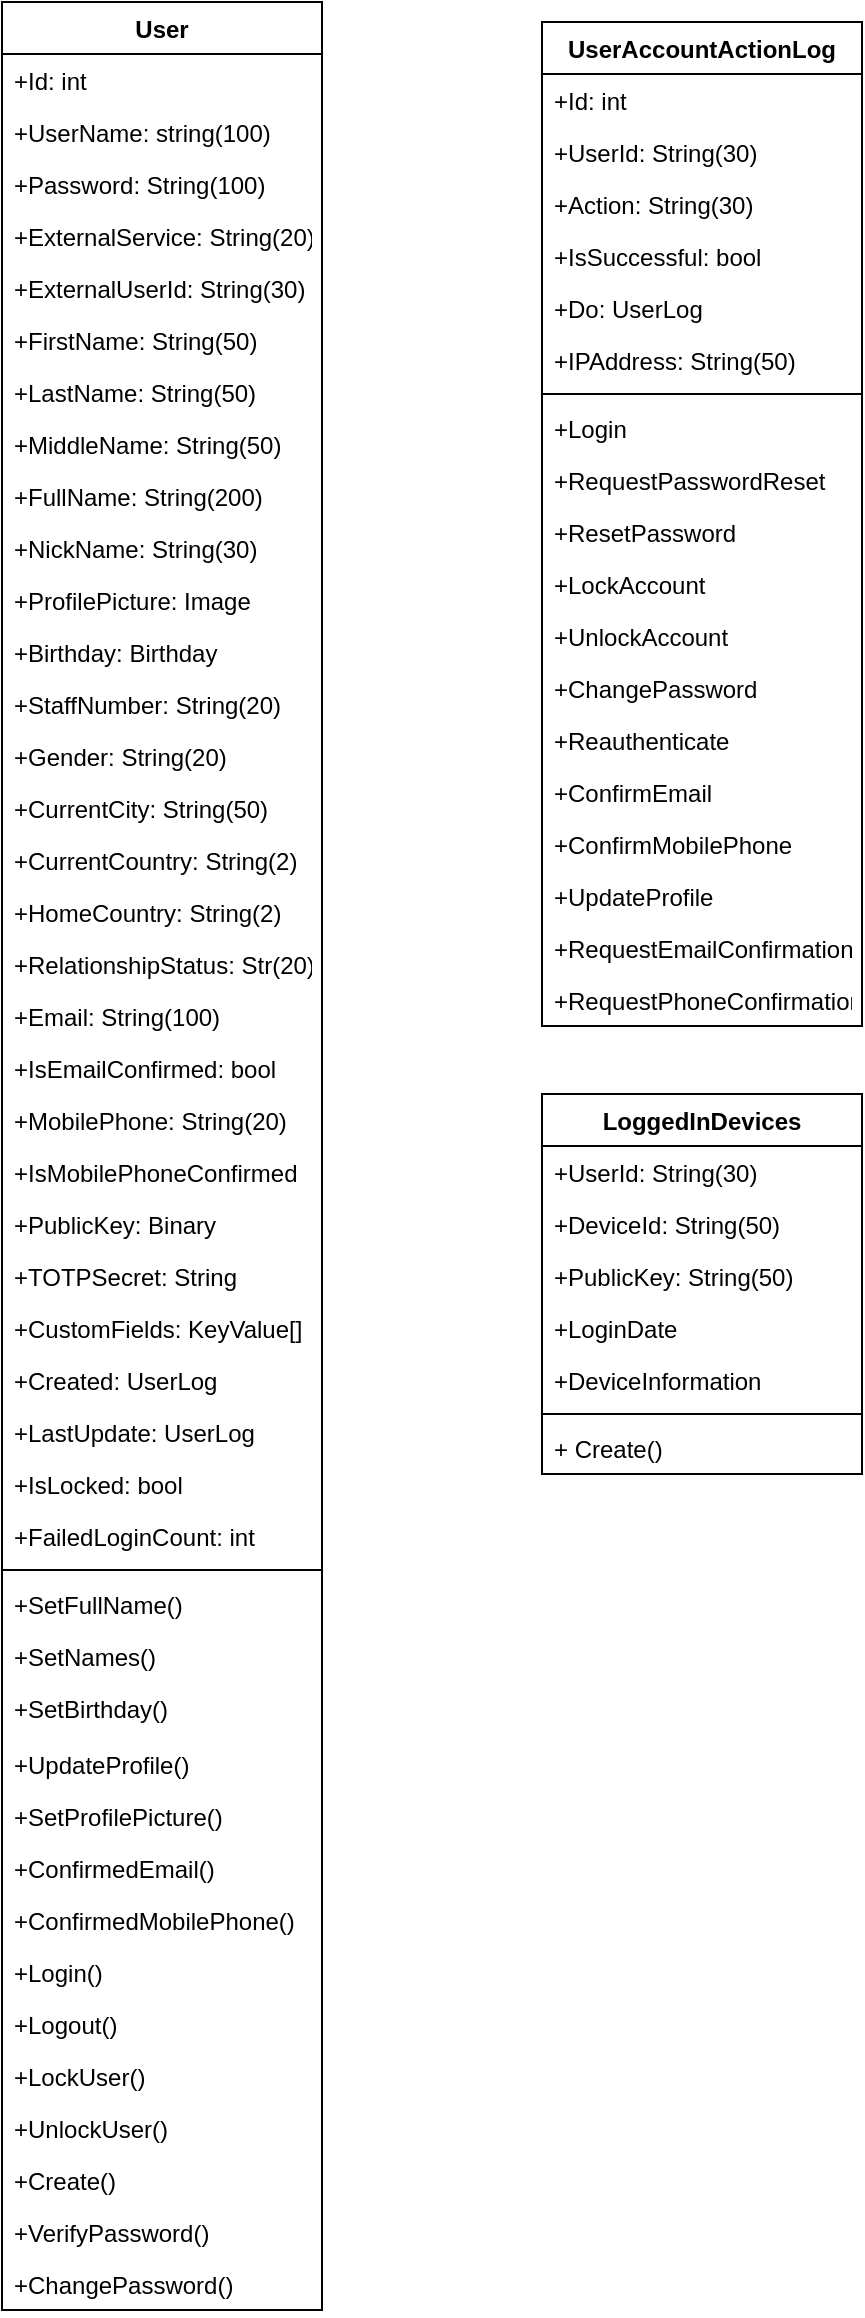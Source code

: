 <mxfile version="18.1.3" type="github">
  <diagram id="C5RBs43oDa-KdzZeNtuy" name="Page-1">
    <mxGraphModel dx="1422" dy="834" grid="1" gridSize="10" guides="1" tooltips="1" connect="1" arrows="1" fold="1" page="1" pageScale="1" pageWidth="827" pageHeight="1169" math="0" shadow="0">
      <root>
        <mxCell id="WIyWlLk6GJQsqaUBKTNV-0" />
        <mxCell id="WIyWlLk6GJQsqaUBKTNV-1" parent="WIyWlLk6GJQsqaUBKTNV-0" />
        <mxCell id="qDm95BvDwOtcP43vkmdn-0" value="User" style="swimlane;fontStyle=1;align=center;verticalAlign=top;childLayout=stackLayout;horizontal=1;startSize=26;horizontalStack=0;resizeParent=1;resizeParentMax=0;resizeLast=0;collapsible=1;marginBottom=0;" vertex="1" parent="WIyWlLk6GJQsqaUBKTNV-1">
          <mxGeometry x="180" y="80" width="160" height="1154" as="geometry" />
        </mxCell>
        <mxCell id="qDm95BvDwOtcP43vkmdn-1" value="+Id: int" style="text;strokeColor=none;fillColor=none;align=left;verticalAlign=top;spacingLeft=4;spacingRight=4;overflow=hidden;rotatable=0;points=[[0,0.5],[1,0.5]];portConstraint=eastwest;" vertex="1" parent="qDm95BvDwOtcP43vkmdn-0">
          <mxGeometry y="26" width="160" height="26" as="geometry" />
        </mxCell>
        <mxCell id="qDm95BvDwOtcP43vkmdn-8" value="+UserName: string(100)" style="text;strokeColor=none;fillColor=none;align=left;verticalAlign=top;spacingLeft=4;spacingRight=4;overflow=hidden;rotatable=0;points=[[0,0.5],[1,0.5]];portConstraint=eastwest;" vertex="1" parent="qDm95BvDwOtcP43vkmdn-0">
          <mxGeometry y="52" width="160" height="26" as="geometry" />
        </mxCell>
        <mxCell id="qDm95BvDwOtcP43vkmdn-25" value="+Password: String(100)" style="text;strokeColor=none;fillColor=none;align=left;verticalAlign=top;spacingLeft=4;spacingRight=4;overflow=hidden;rotatable=0;points=[[0,0.5],[1,0.5]];portConstraint=eastwest;" vertex="1" parent="qDm95BvDwOtcP43vkmdn-0">
          <mxGeometry y="78" width="160" height="26" as="geometry" />
        </mxCell>
        <mxCell id="qDm95BvDwOtcP43vkmdn-55" value="+ExternalService: String(20)" style="text;strokeColor=none;fillColor=none;align=left;verticalAlign=top;spacingLeft=4;spacingRight=4;overflow=hidden;rotatable=0;points=[[0,0.5],[1,0.5]];portConstraint=eastwest;" vertex="1" parent="qDm95BvDwOtcP43vkmdn-0">
          <mxGeometry y="104" width="160" height="26" as="geometry" />
        </mxCell>
        <mxCell id="qDm95BvDwOtcP43vkmdn-56" value="+ExternalUserId: String(30)" style="text;strokeColor=none;fillColor=none;align=left;verticalAlign=top;spacingLeft=4;spacingRight=4;overflow=hidden;rotatable=0;points=[[0,0.5],[1,0.5]];portConstraint=eastwest;" vertex="1" parent="qDm95BvDwOtcP43vkmdn-0">
          <mxGeometry y="130" width="160" height="26" as="geometry" />
        </mxCell>
        <mxCell id="qDm95BvDwOtcP43vkmdn-7" value="+FirstName: String(50)" style="text;strokeColor=none;fillColor=none;align=left;verticalAlign=top;spacingLeft=4;spacingRight=4;overflow=hidden;rotatable=0;points=[[0,0.5],[1,0.5]];portConstraint=eastwest;" vertex="1" parent="qDm95BvDwOtcP43vkmdn-0">
          <mxGeometry y="156" width="160" height="26" as="geometry" />
        </mxCell>
        <mxCell id="qDm95BvDwOtcP43vkmdn-6" value="+LastName: String(50)" style="text;strokeColor=none;fillColor=none;align=left;verticalAlign=top;spacingLeft=4;spacingRight=4;overflow=hidden;rotatable=0;points=[[0,0.5],[1,0.5]];portConstraint=eastwest;" vertex="1" parent="qDm95BvDwOtcP43vkmdn-0">
          <mxGeometry y="182" width="160" height="26" as="geometry" />
        </mxCell>
        <mxCell id="qDm95BvDwOtcP43vkmdn-5" value="+MiddleName: String(50)" style="text;strokeColor=none;fillColor=none;align=left;verticalAlign=top;spacingLeft=4;spacingRight=4;overflow=hidden;rotatable=0;points=[[0,0.5],[1,0.5]];portConstraint=eastwest;" vertex="1" parent="qDm95BvDwOtcP43vkmdn-0">
          <mxGeometry y="208" width="160" height="26" as="geometry" />
        </mxCell>
        <mxCell id="qDm95BvDwOtcP43vkmdn-4" value="+FullName: String(200)" style="text;strokeColor=none;fillColor=none;align=left;verticalAlign=top;spacingLeft=4;spacingRight=4;overflow=hidden;rotatable=0;points=[[0,0.5],[1,0.5]];portConstraint=eastwest;" vertex="1" parent="qDm95BvDwOtcP43vkmdn-0">
          <mxGeometry y="234" width="160" height="26" as="geometry" />
        </mxCell>
        <mxCell id="qDm95BvDwOtcP43vkmdn-22" value="+NickName: String(30)" style="text;strokeColor=none;fillColor=none;align=left;verticalAlign=top;spacingLeft=4;spacingRight=4;overflow=hidden;rotatable=0;points=[[0,0.5],[1,0.5]];portConstraint=eastwest;" vertex="1" parent="qDm95BvDwOtcP43vkmdn-0">
          <mxGeometry y="260" width="160" height="26" as="geometry" />
        </mxCell>
        <mxCell id="qDm95BvDwOtcP43vkmdn-23" value="+ProfilePicture: Image" style="text;strokeColor=none;fillColor=none;align=left;verticalAlign=top;spacingLeft=4;spacingRight=4;overflow=hidden;rotatable=0;points=[[0,0.5],[1,0.5]];portConstraint=eastwest;" vertex="1" parent="qDm95BvDwOtcP43vkmdn-0">
          <mxGeometry y="286" width="160" height="26" as="geometry" />
        </mxCell>
        <mxCell id="qDm95BvDwOtcP43vkmdn-16" value="+Birthday: Birthday" style="text;strokeColor=none;fillColor=none;align=left;verticalAlign=top;spacingLeft=4;spacingRight=4;overflow=hidden;rotatable=0;points=[[0,0.5],[1,0.5]];portConstraint=eastwest;" vertex="1" parent="qDm95BvDwOtcP43vkmdn-0">
          <mxGeometry y="312" width="160" height="26" as="geometry" />
        </mxCell>
        <mxCell id="qDm95BvDwOtcP43vkmdn-75" value="+StaffNumber: String(20)" style="text;strokeColor=none;fillColor=none;align=left;verticalAlign=top;spacingLeft=4;spacingRight=4;overflow=hidden;rotatable=0;points=[[0,0.5],[1,0.5]];portConstraint=eastwest;" vertex="1" parent="qDm95BvDwOtcP43vkmdn-0">
          <mxGeometry y="338" width="160" height="26" as="geometry" />
        </mxCell>
        <mxCell id="qDm95BvDwOtcP43vkmdn-15" value="+Gender: String(20)" style="text;strokeColor=none;fillColor=none;align=left;verticalAlign=top;spacingLeft=4;spacingRight=4;overflow=hidden;rotatable=0;points=[[0,0.5],[1,0.5]];portConstraint=eastwest;" vertex="1" parent="qDm95BvDwOtcP43vkmdn-0">
          <mxGeometry y="364" width="160" height="26" as="geometry" />
        </mxCell>
        <mxCell id="qDm95BvDwOtcP43vkmdn-60" value="+CurrentCity: String(50)" style="text;strokeColor=none;fillColor=none;align=left;verticalAlign=top;spacingLeft=4;spacingRight=4;overflow=hidden;rotatable=0;points=[[0,0.5],[1,0.5]];portConstraint=eastwest;" vertex="1" parent="qDm95BvDwOtcP43vkmdn-0">
          <mxGeometry y="390" width="160" height="26" as="geometry" />
        </mxCell>
        <mxCell id="qDm95BvDwOtcP43vkmdn-59" value="+CurrentCountry: String(2)" style="text;strokeColor=none;fillColor=none;align=left;verticalAlign=top;spacingLeft=4;spacingRight=4;overflow=hidden;rotatable=0;points=[[0,0.5],[1,0.5]];portConstraint=eastwest;" vertex="1" parent="qDm95BvDwOtcP43vkmdn-0">
          <mxGeometry y="416" width="160" height="26" as="geometry" />
        </mxCell>
        <mxCell id="qDm95BvDwOtcP43vkmdn-58" value="+HomeCountry: String(2)" style="text;strokeColor=none;fillColor=none;align=left;verticalAlign=top;spacingLeft=4;spacingRight=4;overflow=hidden;rotatable=0;points=[[0,0.5],[1,0.5]];portConstraint=eastwest;" vertex="1" parent="qDm95BvDwOtcP43vkmdn-0">
          <mxGeometry y="442" width="160" height="26" as="geometry" />
        </mxCell>
        <mxCell id="qDm95BvDwOtcP43vkmdn-62" value="+RelationshipStatus: Str(20)" style="text;strokeColor=none;fillColor=none;align=left;verticalAlign=top;spacingLeft=4;spacingRight=4;overflow=hidden;rotatable=0;points=[[0,0.5],[1,0.5]];portConstraint=eastwest;" vertex="1" parent="qDm95BvDwOtcP43vkmdn-0">
          <mxGeometry y="468" width="160" height="26" as="geometry" />
        </mxCell>
        <mxCell id="qDm95BvDwOtcP43vkmdn-14" value="+Email: String(100)" style="text;strokeColor=none;fillColor=none;align=left;verticalAlign=top;spacingLeft=4;spacingRight=4;overflow=hidden;rotatable=0;points=[[0,0.5],[1,0.5]];portConstraint=eastwest;" vertex="1" parent="qDm95BvDwOtcP43vkmdn-0">
          <mxGeometry y="494" width="160" height="26" as="geometry" />
        </mxCell>
        <mxCell id="qDm95BvDwOtcP43vkmdn-21" value="+IsEmailConfirmed: bool" style="text;strokeColor=none;fillColor=none;align=left;verticalAlign=top;spacingLeft=4;spacingRight=4;overflow=hidden;rotatable=0;points=[[0,0.5],[1,0.5]];portConstraint=eastwest;" vertex="1" parent="qDm95BvDwOtcP43vkmdn-0">
          <mxGeometry y="520" width="160" height="26" as="geometry" />
        </mxCell>
        <mxCell id="qDm95BvDwOtcP43vkmdn-20" value="+MobilePhone: String(20)" style="text;strokeColor=none;fillColor=none;align=left;verticalAlign=top;spacingLeft=4;spacingRight=4;overflow=hidden;rotatable=0;points=[[0,0.5],[1,0.5]];portConstraint=eastwest;" vertex="1" parent="qDm95BvDwOtcP43vkmdn-0">
          <mxGeometry y="546" width="160" height="26" as="geometry" />
        </mxCell>
        <mxCell id="qDm95BvDwOtcP43vkmdn-19" value="+IsMobilePhoneConfirmed" style="text;strokeColor=none;fillColor=none;align=left;verticalAlign=top;spacingLeft=4;spacingRight=4;overflow=hidden;rotatable=0;points=[[0,0.5],[1,0.5]];portConstraint=eastwest;" vertex="1" parent="qDm95BvDwOtcP43vkmdn-0">
          <mxGeometry y="572" width="160" height="26" as="geometry" />
        </mxCell>
        <mxCell id="qDm95BvDwOtcP43vkmdn-64" value="+PublicKey: Binary" style="text;strokeColor=none;fillColor=none;align=left;verticalAlign=top;spacingLeft=4;spacingRight=4;overflow=hidden;rotatable=0;points=[[0,0.5],[1,0.5]];portConstraint=eastwest;" vertex="1" parent="qDm95BvDwOtcP43vkmdn-0">
          <mxGeometry y="598" width="160" height="26" as="geometry" />
        </mxCell>
        <mxCell id="qDm95BvDwOtcP43vkmdn-77" value="+TOTPSecret: String" style="text;strokeColor=none;fillColor=none;align=left;verticalAlign=top;spacingLeft=4;spacingRight=4;overflow=hidden;rotatable=0;points=[[0,0.5],[1,0.5]];portConstraint=eastwest;" vertex="1" parent="qDm95BvDwOtcP43vkmdn-0">
          <mxGeometry y="624" width="160" height="26" as="geometry" />
        </mxCell>
        <mxCell id="qDm95BvDwOtcP43vkmdn-63" value="+CustomFields: KeyValue[]" style="text;strokeColor=none;fillColor=none;align=left;verticalAlign=top;spacingLeft=4;spacingRight=4;overflow=hidden;rotatable=0;points=[[0,0.5],[1,0.5]];portConstraint=eastwest;" vertex="1" parent="qDm95BvDwOtcP43vkmdn-0">
          <mxGeometry y="650" width="160" height="26" as="geometry" />
        </mxCell>
        <mxCell id="qDm95BvDwOtcP43vkmdn-18" value="+Created: UserLog" style="text;strokeColor=none;fillColor=none;align=left;verticalAlign=top;spacingLeft=4;spacingRight=4;overflow=hidden;rotatable=0;points=[[0,0.5],[1,0.5]];portConstraint=eastwest;" vertex="1" parent="qDm95BvDwOtcP43vkmdn-0">
          <mxGeometry y="676" width="160" height="26" as="geometry" />
        </mxCell>
        <mxCell id="qDm95BvDwOtcP43vkmdn-17" value="+LastUpdate: UserLog" style="text;strokeColor=none;fillColor=none;align=left;verticalAlign=top;spacingLeft=4;spacingRight=4;overflow=hidden;rotatable=0;points=[[0,0.5],[1,0.5]];portConstraint=eastwest;" vertex="1" parent="qDm95BvDwOtcP43vkmdn-0">
          <mxGeometry y="702" width="160" height="26" as="geometry" />
        </mxCell>
        <mxCell id="qDm95BvDwOtcP43vkmdn-26" value="+IsLocked: bool" style="text;strokeColor=none;fillColor=none;align=left;verticalAlign=top;spacingLeft=4;spacingRight=4;overflow=hidden;rotatable=0;points=[[0,0.5],[1,0.5]];portConstraint=eastwest;" vertex="1" parent="qDm95BvDwOtcP43vkmdn-0">
          <mxGeometry y="728" width="160" height="26" as="geometry" />
        </mxCell>
        <mxCell id="qDm95BvDwOtcP43vkmdn-57" value="+FailedLoginCount: int" style="text;strokeColor=none;fillColor=none;align=left;verticalAlign=top;spacingLeft=4;spacingRight=4;overflow=hidden;rotatable=0;points=[[0,0.5],[1,0.5]];portConstraint=eastwest;" vertex="1" parent="qDm95BvDwOtcP43vkmdn-0">
          <mxGeometry y="754" width="160" height="26" as="geometry" />
        </mxCell>
        <mxCell id="qDm95BvDwOtcP43vkmdn-2" value="" style="line;strokeWidth=1;fillColor=none;align=left;verticalAlign=middle;spacingTop=-1;spacingLeft=3;spacingRight=3;rotatable=0;labelPosition=right;points=[];portConstraint=eastwest;" vertex="1" parent="qDm95BvDwOtcP43vkmdn-0">
          <mxGeometry y="780" width="160" height="8" as="geometry" />
        </mxCell>
        <mxCell id="qDm95BvDwOtcP43vkmdn-3" value="+SetFullName()" style="text;strokeColor=none;fillColor=none;align=left;verticalAlign=top;spacingLeft=4;spacingRight=4;overflow=hidden;rotatable=0;points=[[0,0.5],[1,0.5]];portConstraint=eastwest;" vertex="1" parent="qDm95BvDwOtcP43vkmdn-0">
          <mxGeometry y="788" width="160" height="26" as="geometry" />
        </mxCell>
        <mxCell id="qDm95BvDwOtcP43vkmdn-13" value="+SetNames()" style="text;strokeColor=none;fillColor=none;align=left;verticalAlign=top;spacingLeft=4;spacingRight=4;overflow=hidden;rotatable=0;points=[[0,0.5],[1,0.5]];portConstraint=eastwest;" vertex="1" parent="qDm95BvDwOtcP43vkmdn-0">
          <mxGeometry y="814" width="160" height="26" as="geometry" />
        </mxCell>
        <mxCell id="qDm95BvDwOtcP43vkmdn-12" value="+SetBirthday()" style="text;strokeColor=none;fillColor=none;align=left;verticalAlign=top;spacingLeft=4;spacingRight=4;overflow=hidden;rotatable=0;points=[[0,0.5],[1,0.5]];portConstraint=eastwest;" vertex="1" parent="qDm95BvDwOtcP43vkmdn-0">
          <mxGeometry y="840" width="160" height="28" as="geometry" />
        </mxCell>
        <mxCell id="qDm95BvDwOtcP43vkmdn-11" value="+UpdateProfile()" style="text;strokeColor=none;fillColor=none;align=left;verticalAlign=top;spacingLeft=4;spacingRight=4;overflow=hidden;rotatable=0;points=[[0,0.5],[1,0.5]];portConstraint=eastwest;" vertex="1" parent="qDm95BvDwOtcP43vkmdn-0">
          <mxGeometry y="868" width="160" height="26" as="geometry" />
        </mxCell>
        <mxCell id="qDm95BvDwOtcP43vkmdn-10" value="+SetProfilePicture()" style="text;strokeColor=none;fillColor=none;align=left;verticalAlign=top;spacingLeft=4;spacingRight=4;overflow=hidden;rotatable=0;points=[[0,0.5],[1,0.5]];portConstraint=eastwest;" vertex="1" parent="qDm95BvDwOtcP43vkmdn-0">
          <mxGeometry y="894" width="160" height="26" as="geometry" />
        </mxCell>
        <mxCell id="qDm95BvDwOtcP43vkmdn-9" value="+ConfirmedEmail()" style="text;strokeColor=none;fillColor=none;align=left;verticalAlign=top;spacingLeft=4;spacingRight=4;overflow=hidden;rotatable=0;points=[[0,0.5],[1,0.5]];portConstraint=eastwest;" vertex="1" parent="qDm95BvDwOtcP43vkmdn-0">
          <mxGeometry y="920" width="160" height="26" as="geometry" />
        </mxCell>
        <mxCell id="qDm95BvDwOtcP43vkmdn-24" value="+ConfirmedMobilePhone()" style="text;strokeColor=none;fillColor=none;align=left;verticalAlign=top;spacingLeft=4;spacingRight=4;overflow=hidden;rotatable=0;points=[[0,0.5],[1,0.5]];portConstraint=eastwest;" vertex="1" parent="qDm95BvDwOtcP43vkmdn-0">
          <mxGeometry y="946" width="160" height="26" as="geometry" />
        </mxCell>
        <mxCell id="qDm95BvDwOtcP43vkmdn-29" value="+Login()" style="text;strokeColor=none;fillColor=none;align=left;verticalAlign=top;spacingLeft=4;spacingRight=4;overflow=hidden;rotatable=0;points=[[0,0.5],[1,0.5]];portConstraint=eastwest;" vertex="1" parent="qDm95BvDwOtcP43vkmdn-0">
          <mxGeometry y="972" width="160" height="26" as="geometry" />
        </mxCell>
        <mxCell id="qDm95BvDwOtcP43vkmdn-28" value="+Logout()" style="text;strokeColor=none;fillColor=none;align=left;verticalAlign=top;spacingLeft=4;spacingRight=4;overflow=hidden;rotatable=0;points=[[0,0.5],[1,0.5]];portConstraint=eastwest;" vertex="1" parent="qDm95BvDwOtcP43vkmdn-0">
          <mxGeometry y="998" width="160" height="26" as="geometry" />
        </mxCell>
        <mxCell id="qDm95BvDwOtcP43vkmdn-27" value="+LockUser()" style="text;strokeColor=none;fillColor=none;align=left;verticalAlign=top;spacingLeft=4;spacingRight=4;overflow=hidden;rotatable=0;points=[[0,0.5],[1,0.5]];portConstraint=eastwest;" vertex="1" parent="qDm95BvDwOtcP43vkmdn-0">
          <mxGeometry y="1024" width="160" height="26" as="geometry" />
        </mxCell>
        <mxCell id="qDm95BvDwOtcP43vkmdn-32" value="+UnlockUser()" style="text;strokeColor=none;fillColor=none;align=left;verticalAlign=top;spacingLeft=4;spacingRight=4;overflow=hidden;rotatable=0;points=[[0,0.5],[1,0.5]];portConstraint=eastwest;" vertex="1" parent="qDm95BvDwOtcP43vkmdn-0">
          <mxGeometry y="1050" width="160" height="26" as="geometry" />
        </mxCell>
        <mxCell id="qDm95BvDwOtcP43vkmdn-31" value="+Create()" style="text;strokeColor=none;fillColor=none;align=left;verticalAlign=top;spacingLeft=4;spacingRight=4;overflow=hidden;rotatable=0;points=[[0,0.5],[1,0.5]];portConstraint=eastwest;" vertex="1" parent="qDm95BvDwOtcP43vkmdn-0">
          <mxGeometry y="1076" width="160" height="26" as="geometry" />
        </mxCell>
        <mxCell id="qDm95BvDwOtcP43vkmdn-30" value="+VerifyPassword()" style="text;strokeColor=none;fillColor=none;align=left;verticalAlign=top;spacingLeft=4;spacingRight=4;overflow=hidden;rotatable=0;points=[[0,0.5],[1,0.5]];portConstraint=eastwest;" vertex="1" parent="qDm95BvDwOtcP43vkmdn-0">
          <mxGeometry y="1102" width="160" height="26" as="geometry" />
        </mxCell>
        <mxCell id="qDm95BvDwOtcP43vkmdn-74" value="+ChangePassword()" style="text;strokeColor=none;fillColor=none;align=left;verticalAlign=top;spacingLeft=4;spacingRight=4;overflow=hidden;rotatable=0;points=[[0,0.5],[1,0.5]];portConstraint=eastwest;" vertex="1" parent="qDm95BvDwOtcP43vkmdn-0">
          <mxGeometry y="1128" width="160" height="26" as="geometry" />
        </mxCell>
        <mxCell id="qDm95BvDwOtcP43vkmdn-33" value="UserAccountActionLog" style="swimlane;fontStyle=1;align=center;verticalAlign=top;childLayout=stackLayout;horizontal=1;startSize=26;horizontalStack=0;resizeParent=1;resizeParentMax=0;resizeLast=0;collapsible=1;marginBottom=0;" vertex="1" parent="WIyWlLk6GJQsqaUBKTNV-1">
          <mxGeometry x="450" y="90" width="160" height="502" as="geometry" />
        </mxCell>
        <mxCell id="qDm95BvDwOtcP43vkmdn-34" value="+Id: int" style="text;strokeColor=none;fillColor=none;align=left;verticalAlign=top;spacingLeft=4;spacingRight=4;overflow=hidden;rotatable=0;points=[[0,0.5],[1,0.5]];portConstraint=eastwest;" vertex="1" parent="qDm95BvDwOtcP43vkmdn-33">
          <mxGeometry y="26" width="160" height="26" as="geometry" />
        </mxCell>
        <mxCell id="qDm95BvDwOtcP43vkmdn-40" value="+UserId: String(30)" style="text;strokeColor=none;fillColor=none;align=left;verticalAlign=top;spacingLeft=4;spacingRight=4;overflow=hidden;rotatable=0;points=[[0,0.5],[1,0.5]];portConstraint=eastwest;" vertex="1" parent="qDm95BvDwOtcP43vkmdn-33">
          <mxGeometry y="52" width="160" height="26" as="geometry" />
        </mxCell>
        <mxCell id="qDm95BvDwOtcP43vkmdn-39" value="+Action: String(30)" style="text;strokeColor=none;fillColor=none;align=left;verticalAlign=top;spacingLeft=4;spacingRight=4;overflow=hidden;rotatable=0;points=[[0,0.5],[1,0.5]];portConstraint=eastwest;" vertex="1" parent="qDm95BvDwOtcP43vkmdn-33">
          <mxGeometry y="78" width="160" height="26" as="geometry" />
        </mxCell>
        <mxCell id="qDm95BvDwOtcP43vkmdn-38" value="+IsSuccessful: bool" style="text;strokeColor=none;fillColor=none;align=left;verticalAlign=top;spacingLeft=4;spacingRight=4;overflow=hidden;rotatable=0;points=[[0,0.5],[1,0.5]];portConstraint=eastwest;" vertex="1" parent="qDm95BvDwOtcP43vkmdn-33">
          <mxGeometry y="104" width="160" height="26" as="geometry" />
        </mxCell>
        <mxCell id="qDm95BvDwOtcP43vkmdn-37" value="+Do: UserLog" style="text;strokeColor=none;fillColor=none;align=left;verticalAlign=top;spacingLeft=4;spacingRight=4;overflow=hidden;rotatable=0;points=[[0,0.5],[1,0.5]];portConstraint=eastwest;" vertex="1" parent="qDm95BvDwOtcP43vkmdn-33">
          <mxGeometry y="130" width="160" height="26" as="geometry" />
        </mxCell>
        <mxCell id="qDm95BvDwOtcP43vkmdn-41" value="+IPAddress: String(50)" style="text;strokeColor=none;fillColor=none;align=left;verticalAlign=top;spacingLeft=4;spacingRight=4;overflow=hidden;rotatable=0;points=[[0,0.5],[1,0.5]];portConstraint=eastwest;" vertex="1" parent="qDm95BvDwOtcP43vkmdn-33">
          <mxGeometry y="156" width="160" height="26" as="geometry" />
        </mxCell>
        <mxCell id="qDm95BvDwOtcP43vkmdn-35" value="" style="line;strokeWidth=1;fillColor=none;align=left;verticalAlign=middle;spacingTop=-1;spacingLeft=3;spacingRight=3;rotatable=0;labelPosition=right;points=[];portConstraint=eastwest;" vertex="1" parent="qDm95BvDwOtcP43vkmdn-33">
          <mxGeometry y="182" width="160" height="8" as="geometry" />
        </mxCell>
        <mxCell id="qDm95BvDwOtcP43vkmdn-42" value="+Login" style="text;strokeColor=none;fillColor=none;align=left;verticalAlign=top;spacingLeft=4;spacingRight=4;overflow=hidden;rotatable=0;points=[[0,0.5],[1,0.5]];portConstraint=eastwest;" vertex="1" parent="qDm95BvDwOtcP43vkmdn-33">
          <mxGeometry y="190" width="160" height="26" as="geometry" />
        </mxCell>
        <mxCell id="qDm95BvDwOtcP43vkmdn-47" value="+RequestPasswordReset" style="text;strokeColor=none;fillColor=none;align=left;verticalAlign=top;spacingLeft=4;spacingRight=4;overflow=hidden;rotatable=0;points=[[0,0.5],[1,0.5]];portConstraint=eastwest;" vertex="1" parent="qDm95BvDwOtcP43vkmdn-33">
          <mxGeometry y="216" width="160" height="26" as="geometry" />
        </mxCell>
        <mxCell id="qDm95BvDwOtcP43vkmdn-46" value="+ResetPassword" style="text;strokeColor=none;fillColor=none;align=left;verticalAlign=top;spacingLeft=4;spacingRight=4;overflow=hidden;rotatable=0;points=[[0,0.5],[1,0.5]];portConstraint=eastwest;" vertex="1" parent="qDm95BvDwOtcP43vkmdn-33">
          <mxGeometry y="242" width="160" height="26" as="geometry" />
        </mxCell>
        <mxCell id="qDm95BvDwOtcP43vkmdn-45" value="+LockAccount" style="text;strokeColor=none;fillColor=none;align=left;verticalAlign=top;spacingLeft=4;spacingRight=4;overflow=hidden;rotatable=0;points=[[0,0.5],[1,0.5]];portConstraint=eastwest;" vertex="1" parent="qDm95BvDwOtcP43vkmdn-33">
          <mxGeometry y="268" width="160" height="26" as="geometry" />
        </mxCell>
        <mxCell id="qDm95BvDwOtcP43vkmdn-44" value="+UnlockAccount" style="text;strokeColor=none;fillColor=none;align=left;verticalAlign=top;spacingLeft=4;spacingRight=4;overflow=hidden;rotatable=0;points=[[0,0.5],[1,0.5]];portConstraint=eastwest;" vertex="1" parent="qDm95BvDwOtcP43vkmdn-33">
          <mxGeometry y="294" width="160" height="26" as="geometry" />
        </mxCell>
        <mxCell id="qDm95BvDwOtcP43vkmdn-51" value="+ChangePassword" style="text;strokeColor=none;fillColor=none;align=left;verticalAlign=top;spacingLeft=4;spacingRight=4;overflow=hidden;rotatable=0;points=[[0,0.5],[1,0.5]];portConstraint=eastwest;" vertex="1" parent="qDm95BvDwOtcP43vkmdn-33">
          <mxGeometry y="320" width="160" height="26" as="geometry" />
        </mxCell>
        <mxCell id="qDm95BvDwOtcP43vkmdn-50" value="+Reauthenticate" style="text;strokeColor=none;fillColor=none;align=left;verticalAlign=top;spacingLeft=4;spacingRight=4;overflow=hidden;rotatable=0;points=[[0,0.5],[1,0.5]];portConstraint=eastwest;" vertex="1" parent="qDm95BvDwOtcP43vkmdn-33">
          <mxGeometry y="346" width="160" height="26" as="geometry" />
        </mxCell>
        <mxCell id="qDm95BvDwOtcP43vkmdn-49" value="+ConfirmEmail" style="text;strokeColor=none;fillColor=none;align=left;verticalAlign=top;spacingLeft=4;spacingRight=4;overflow=hidden;rotatable=0;points=[[0,0.5],[1,0.5]];portConstraint=eastwest;" vertex="1" parent="qDm95BvDwOtcP43vkmdn-33">
          <mxGeometry y="372" width="160" height="26" as="geometry" />
        </mxCell>
        <mxCell id="qDm95BvDwOtcP43vkmdn-48" value="+ConfirmMobilePhone" style="text;strokeColor=none;fillColor=none;align=left;verticalAlign=top;spacingLeft=4;spacingRight=4;overflow=hidden;rotatable=0;points=[[0,0.5],[1,0.5]];portConstraint=eastwest;" vertex="1" parent="qDm95BvDwOtcP43vkmdn-33">
          <mxGeometry y="398" width="160" height="26" as="geometry" />
        </mxCell>
        <mxCell id="qDm95BvDwOtcP43vkmdn-54" value="+UpdateProfile" style="text;strokeColor=none;fillColor=none;align=left;verticalAlign=top;spacingLeft=4;spacingRight=4;overflow=hidden;rotatable=0;points=[[0,0.5],[1,0.5]];portConstraint=eastwest;" vertex="1" parent="qDm95BvDwOtcP43vkmdn-33">
          <mxGeometry y="424" width="160" height="26" as="geometry" />
        </mxCell>
        <mxCell id="qDm95BvDwOtcP43vkmdn-53" value="+RequestEmailConfirmation" style="text;strokeColor=none;fillColor=none;align=left;verticalAlign=top;spacingLeft=4;spacingRight=4;overflow=hidden;rotatable=0;points=[[0,0.5],[1,0.5]];portConstraint=eastwest;" vertex="1" parent="qDm95BvDwOtcP43vkmdn-33">
          <mxGeometry y="450" width="160" height="26" as="geometry" />
        </mxCell>
        <mxCell id="qDm95BvDwOtcP43vkmdn-76" value="+RequestPhoneConfirmation" style="text;strokeColor=none;fillColor=none;align=left;verticalAlign=top;spacingLeft=4;spacingRight=4;overflow=hidden;rotatable=0;points=[[0,0.5],[1,0.5]];portConstraint=eastwest;" vertex="1" parent="qDm95BvDwOtcP43vkmdn-33">
          <mxGeometry y="476" width="160" height="26" as="geometry" />
        </mxCell>
        <mxCell id="qDm95BvDwOtcP43vkmdn-65" value="LoggedInDevices" style="swimlane;fontStyle=1;align=center;verticalAlign=top;childLayout=stackLayout;horizontal=1;startSize=26;horizontalStack=0;resizeParent=1;resizeParentMax=0;resizeLast=0;collapsible=1;marginBottom=0;" vertex="1" parent="WIyWlLk6GJQsqaUBKTNV-1">
          <mxGeometry x="450" y="626" width="160" height="190" as="geometry" />
        </mxCell>
        <mxCell id="qDm95BvDwOtcP43vkmdn-66" value="+UserId: String(30)" style="text;strokeColor=none;fillColor=none;align=left;verticalAlign=top;spacingLeft=4;spacingRight=4;overflow=hidden;rotatable=0;points=[[0,0.5],[1,0.5]];portConstraint=eastwest;" vertex="1" parent="qDm95BvDwOtcP43vkmdn-65">
          <mxGeometry y="26" width="160" height="26" as="geometry" />
        </mxCell>
        <mxCell id="qDm95BvDwOtcP43vkmdn-72" value="+DeviceId: String(50)" style="text;strokeColor=none;fillColor=none;align=left;verticalAlign=top;spacingLeft=4;spacingRight=4;overflow=hidden;rotatable=0;points=[[0,0.5],[1,0.5]];portConstraint=eastwest;" vertex="1" parent="qDm95BvDwOtcP43vkmdn-65">
          <mxGeometry y="52" width="160" height="26" as="geometry" />
        </mxCell>
        <mxCell id="qDm95BvDwOtcP43vkmdn-71" value="+PublicKey: String(50)" style="text;strokeColor=none;fillColor=none;align=left;verticalAlign=top;spacingLeft=4;spacingRight=4;overflow=hidden;rotatable=0;points=[[0,0.5],[1,0.5]];portConstraint=eastwest;" vertex="1" parent="qDm95BvDwOtcP43vkmdn-65">
          <mxGeometry y="78" width="160" height="26" as="geometry" />
        </mxCell>
        <mxCell id="qDm95BvDwOtcP43vkmdn-73" value="+LoginDate" style="text;strokeColor=none;fillColor=none;align=left;verticalAlign=top;spacingLeft=4;spacingRight=4;overflow=hidden;rotatable=0;points=[[0,0.5],[1,0.5]];portConstraint=eastwest;" vertex="1" parent="qDm95BvDwOtcP43vkmdn-65">
          <mxGeometry y="104" width="160" height="26" as="geometry" />
        </mxCell>
        <mxCell id="qDm95BvDwOtcP43vkmdn-69" value="+DeviceInformation" style="text;strokeColor=none;fillColor=none;align=left;verticalAlign=top;spacingLeft=4;spacingRight=4;overflow=hidden;rotatable=0;points=[[0,0.5],[1,0.5]];portConstraint=eastwest;" vertex="1" parent="qDm95BvDwOtcP43vkmdn-65">
          <mxGeometry y="130" width="160" height="26" as="geometry" />
        </mxCell>
        <mxCell id="qDm95BvDwOtcP43vkmdn-67" value="" style="line;strokeWidth=1;fillColor=none;align=left;verticalAlign=middle;spacingTop=-1;spacingLeft=3;spacingRight=3;rotatable=0;labelPosition=right;points=[];portConstraint=eastwest;" vertex="1" parent="qDm95BvDwOtcP43vkmdn-65">
          <mxGeometry y="156" width="160" height="8" as="geometry" />
        </mxCell>
        <mxCell id="qDm95BvDwOtcP43vkmdn-68" value="+ Create()" style="text;strokeColor=none;fillColor=none;align=left;verticalAlign=top;spacingLeft=4;spacingRight=4;overflow=hidden;rotatable=0;points=[[0,0.5],[1,0.5]];portConstraint=eastwest;" vertex="1" parent="qDm95BvDwOtcP43vkmdn-65">
          <mxGeometry y="164" width="160" height="26" as="geometry" />
        </mxCell>
      </root>
    </mxGraphModel>
  </diagram>
</mxfile>

